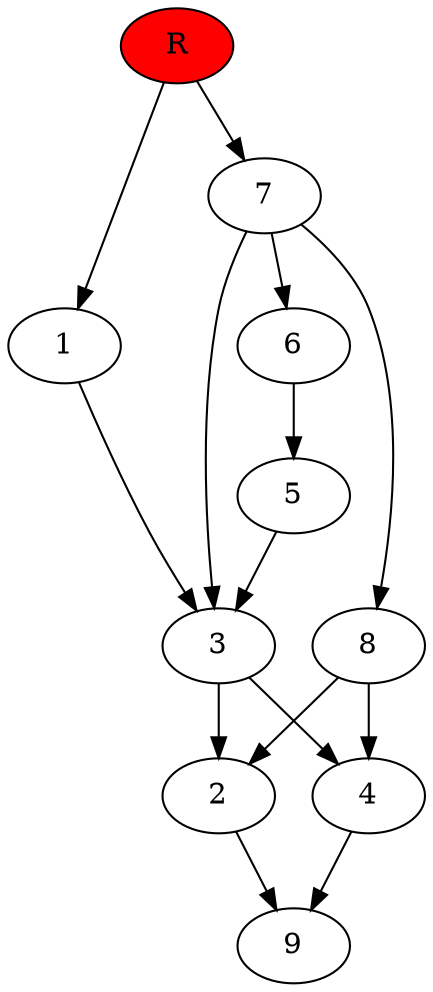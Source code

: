 digraph prb5636 {
	1
	2
	3
	4
	5
	6
	7
	8
	R [fillcolor="#ff0000" style=filled]
	1 -> 3
	2 -> 9
	3 -> 2
	3 -> 4
	4 -> 9
	5 -> 3
	6 -> 5
	7 -> 3
	7 -> 6
	7 -> 8
	8 -> 2
	8 -> 4
	R -> 1
	R -> 7
}
